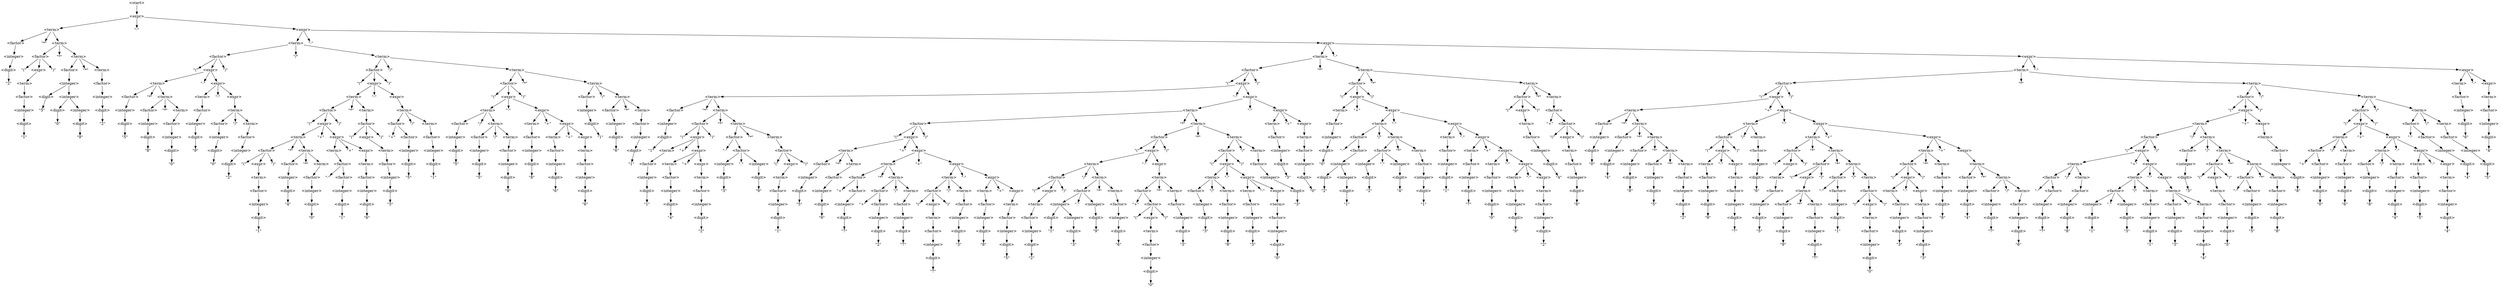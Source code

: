 digraph DerivationTree {

    node [shape=plain];

    n1 [label="\<start\>"];
    n2 [label="\<expr\>"];
    n1 -> n2;

    n3 [label="\<term\>"];
    n2 -> n3;

    n4 [label="\"-\""];
    n2 -> n4;

    n5 [label="\<expr\>"];
    n2 -> n5;

    n6 [label="\<factor\>"];
    n3 -> n6;

    n7 [label="\"*\""];
    n3 -> n7;

    n8 [label="\<term\>"];
    n3 -> n8;

    n9 [label="\<term\>"];
    n5 -> n9;

    n10 [label="\"-\""];
    n5 -> n10;

    n11 [label="\<expr\>"];
    n5 -> n11;

    n12 [label="\<integer\>"];
    n6 -> n12;

    n13 [label="\<factor\>"];
    n8 -> n13;

    n14 [label="\"*\""];
    n8 -> n14;

    n15 [label="\<term\>"];
    n8 -> n15;

    n16 [label="\<factor\>"];
    n9 -> n16;

    n17 [label="\"/\""];
    n9 -> n17;

    n18 [label="\<term\>"];
    n9 -> n18;

    n19 [label="\<term\>"];
    n11 -> n19;

    n20 [label="\"-\""];
    n11 -> n20;

    n21 [label="\<expr\>"];
    n11 -> n21;

    n22 [label="\<digit\>"];
    n12 -> n22;

    n23 [label="\"(\""];
    n13 -> n23;

    n24 [label="\<expr\>"];
    n13 -> n24;

    n25 [label="\")\""];
    n13 -> n25;

    n26 [label="\<factor\>"];
    n15 -> n26;

    n27 [label="\"*\""];
    n15 -> n27;

    n28 [label="\<term\>"];
    n15 -> n28;

    n29 [label="\"(\""];
    n16 -> n29;

    n30 [label="\<expr\>"];
    n16 -> n30;

    n31 [label="\")\""];
    n16 -> n31;

    n32 [label="\<factor\>"];
    n18 -> n32;

    n33 [label="\"/\""];
    n18 -> n33;

    n34 [label="\<term\>"];
    n18 -> n34;

    n35 [label="\<factor\>"];
    n19 -> n35;

    n36 [label="\"*\""];
    n19 -> n36;

    n37 [label="\<term\>"];
    n19 -> n37;

    n38 [label="\<term\>"];
    n21 -> n38;

    n39 [label="\"-\""];
    n21 -> n39;

    n40 [label="\<expr\>"];
    n21 -> n40;

    n41 [label="\"2\""];
    n22 -> n41;

    n42 [label="\<term\>"];
    n24 -> n42;

    n43 [label="\<integer\>"];
    n26 -> n43;

    n44 [label="\<factor\>"];
    n28 -> n44;

    n45 [label="\<term\>"];
    n30 -> n45;

    n46 [label="\"-\""];
    n30 -> n46;

    n47 [label="\<expr\>"];
    n30 -> n47;

    n48 [label="\"(\""];
    n32 -> n48;

    n49 [label="\<expr\>"];
    n32 -> n49;

    n50 [label="\")\""];
    n32 -> n50;

    n51 [label="\<factor\>"];
    n34 -> n51;

    n52 [label="\"*\""];
    n34 -> n52;

    n53 [label="\<term\>"];
    n34 -> n53;

    n54 [label="\"(\""];
    n35 -> n54;

    n55 [label="\<expr\>"];
    n35 -> n55;

    n56 [label="\")\""];
    n35 -> n56;

    n57 [label="\<factor\>"];
    n37 -> n57;

    n58 [label="\"*\""];
    n37 -> n58;

    n59 [label="\<term\>"];
    n37 -> n59;

    n60 [label="\<factor\>"];
    n38 -> n60;

    n61 [label="\"*\""];
    n38 -> n61;

    n62 [label="\<term\>"];
    n38 -> n62;

    n63 [label="\<term\>"];
    n40 -> n63;

    n64 [label="\"-\""];
    n40 -> n64;

    n65 [label="\<expr\>"];
    n40 -> n65;

    n66 [label="\<factor\>"];
    n42 -> n66;

    n67 [label="\<digit\>"];
    n43 -> n67;

    n68 [label="\<integer\>"];
    n43 -> n68;

    n69 [label="\<integer\>"];
    n44 -> n69;

    n70 [label="\<factor\>"];
    n45 -> n70;

    n71 [label="\"*\""];
    n45 -> n71;

    n72 [label="\<term\>"];
    n45 -> n72;

    n73 [label="\<term\>"];
    n47 -> n73;

    n74 [label="\"-\""];
    n47 -> n74;

    n75 [label="\<expr\>"];
    n47 -> n75;

    n76 [label="\<term\>"];
    n49 -> n76;

    n77 [label="\"-\""];
    n49 -> n77;

    n78 [label="\<expr\>"];
    n49 -> n78;

    n79 [label="\"(\""];
    n51 -> n79;

    n80 [label="\<expr\>"];
    n51 -> n80;

    n81 [label="\")\""];
    n51 -> n81;

    n82 [label="\<factor\>"];
    n53 -> n82;

    n83 [label="\"/\""];
    n53 -> n83;

    n84 [label="\<term\>"];
    n53 -> n84;

    n85 [label="\<term\>"];
    n55 -> n85;

    n86 [label="\"-\""];
    n55 -> n86;

    n87 [label="\<expr\>"];
    n55 -> n87;

    n88 [label="\"(\""];
    n57 -> n88;

    n89 [label="\<expr\>"];
    n57 -> n89;

    n90 [label="\")\""];
    n57 -> n90;

    n91 [label="\<factor\>"];
    n59 -> n91;

    n92 [label="\"*\""];
    n59 -> n92;

    n93 [label="\<term\>"];
    n59 -> n93;

    n94 [label="\"(\""];
    n60 -> n94;

    n95 [label="\<expr\>"];
    n60 -> n95;

    n96 [label="\")\""];
    n60 -> n96;

    n97 [label="\<factor\>"];
    n62 -> n97;

    n98 [label="\"/\""];
    n62 -> n98;

    n99 [label="\<term\>"];
    n62 -> n99;

    n100 [label="\<factor\>"];
    n63 -> n100;

    n101 [label="\<term\>"];
    n65 -> n101;

    n102 [label="\<integer\>"];
    n66 -> n102;

    n103 [label="\"5\""];
    n67 -> n103;

    n104 [label="\<digit\>"];
    n68 -> n104;

    n105 [label="\<integer\>"];
    n68 -> n105;

    n106 [label="\<digit\>"];
    n69 -> n106;

    n107 [label="\<integer\>"];
    n70 -> n107;

    n108 [label="\<factor\>"];
    n72 -> n108;

    n109 [label="\"*\""];
    n72 -> n109;

    n110 [label="\<term\>"];
    n72 -> n110;

    n111 [label="\<factor\>"];
    n73 -> n111;

    n112 [label="\<term\>"];
    n75 -> n112;

    n113 [label="\<factor\>"];
    n76 -> n113;

    n114 [label="\"*\""];
    n76 -> n114;

    n115 [label="\<term\>"];
    n76 -> n115;

    n116 [label="\<term\>"];
    n78 -> n116;

    n117 [label="\<term\>"];
    n80 -> n117;

    n118 [label="\"-\""];
    n80 -> n118;

    n119 [label="\<expr\>"];
    n80 -> n119;

    n120 [label="\<integer\>"];
    n82 -> n120;

    n121 [label="\<factor\>"];
    n84 -> n121;

    n122 [label="\"*\""];
    n84 -> n122;

    n123 [label="\<term\>"];
    n84 -> n123;

    n124 [label="\<factor\>"];
    n85 -> n124;

    n125 [label="\"*\""];
    n85 -> n125;

    n126 [label="\<term\>"];
    n85 -> n126;

    n127 [label="\<term\>"];
    n87 -> n127;

    n128 [label="\"-\""];
    n87 -> n128;

    n129 [label="\<expr\>"];
    n87 -> n129;

    n130 [label="\<term\>"];
    n89 -> n130;

    n131 [label="\"+\""];
    n89 -> n131;

    n132 [label="\<expr\>"];
    n89 -> n132;

    n133 [label="\"(\""];
    n91 -> n133;

    n134 [label="\<expr\>"];
    n91 -> n134;

    n135 [label="\")\""];
    n91 -> n135;

    n136 [label="\<factor\>"];
    n93 -> n136;

    n137 [label="\<term\>"];
    n95 -> n137;

    n138 [label="\"+\""];
    n95 -> n138;

    n139 [label="\<expr\>"];
    n95 -> n139;

    n140 [label="\"(\""];
    n97 -> n140;

    n141 [label="\<expr\>"];
    n97 -> n141;

    n142 [label="\")\""];
    n97 -> n142;

    n143 [label="\<factor\>"];
    n99 -> n143;

    n144 [label="\"/\""];
    n99 -> n144;

    n145 [label="\<term\>"];
    n99 -> n145;

    n146 [label="\<integer\>"];
    n100 -> n146;

    n147 [label="\<factor\>"];
    n101 -> n147;

    n148 [label="\<digit\>"];
    n102 -> n148;

    n149 [label="\"0\""];
    n104 -> n149;

    n150 [label="\<digit\>"];
    n105 -> n150;

    n151 [label="\"2\""];
    n106 -> n151;

    n152 [label="\<digit\>"];
    n107 -> n152;

    n153 [label="\<integer\>"];
    n108 -> n153;

    n154 [label="\<factor\>"];
    n110 -> n154;

    n155 [label="\<integer\>"];
    n111 -> n155;

    n156 [label="\<factor\>"];
    n112 -> n156;

    n157 [label="\"/\""];
    n112 -> n157;

    n158 [label="\<term\>"];
    n112 -> n158;

    n159 [label="\"(\""];
    n113 -> n159;

    n160 [label="\<expr\>"];
    n113 -> n160;

    n161 [label="\")\""];
    n113 -> n161;

    n162 [label="\<factor\>"];
    n115 -> n162;

    n163 [label="\<factor\>"];
    n116 -> n163;

    n164 [label="\"/\""];
    n116 -> n164;

    n165 [label="\<term\>"];
    n116 -> n165;

    n166 [label="\<factor\>"];
    n117 -> n166;

    n167 [label="\"/\""];
    n117 -> n167;

    n168 [label="\<term\>"];
    n117 -> n168;

    n169 [label="\<term\>"];
    n119 -> n169;

    n170 [label="\"+\""];
    n119 -> n170;

    n171 [label="\<expr\>"];
    n119 -> n171;

    n172 [label="\<digit\>"];
    n120 -> n172;

    n173 [label="\<integer\>"];
    n121 -> n173;

    n174 [label="\<factor\>"];
    n123 -> n174;

    n175 [label="\<integer\>"];
    n124 -> n175;

    n176 [label="\<factor\>"];
    n126 -> n176;

    n177 [label="\"*\""];
    n126 -> n177;

    n178 [label="\<term\>"];
    n126 -> n178;

    n179 [label="\<factor\>"];
    n127 -> n179;

    n180 [label="\"*\""];
    n127 -> n180;

    n181 [label="\<term\>"];
    n127 -> n181;

    n182 [label="\<term\>"];
    n129 -> n182;

    n183 [label="\"+\""];
    n129 -> n183;

    n184 [label="\<expr\>"];
    n129 -> n184;

    n185 [label="\<factor\>"];
    n130 -> n185;

    n186 [label="\<term\>"];
    n132 -> n186;

    n187 [label="\"-\""];
    n132 -> n187;

    n188 [label="\<expr\>"];
    n132 -> n188;

    n189 [label="\<term\>"];
    n134 -> n189;

    n190 [label="\"+\""];
    n136 -> n190;

    n191 [label="\<factor\>"];
    n136 -> n191;

    n192 [label="\<factor\>"];
    n137 -> n192;

    n193 [label="\"*\""];
    n137 -> n193;

    n194 [label="\<term\>"];
    n137 -> n194;

    n195 [label="\<term\>"];
    n139 -> n195;

    n196 [label="\"-\""];
    n139 -> n196;

    n197 [label="\<expr\>"];
    n139 -> n197;

    n198 [label="\<term\>"];
    n141 -> n198;

    n199 [label="\"+\""];
    n141 -> n199;

    n200 [label="\<expr\>"];
    n141 -> n200;

    n201 [label="\"(\""];
    n143 -> n201;

    n202 [label="\<expr\>"];
    n143 -> n202;

    n203 [label="\")\""];
    n143 -> n203;

    n204 [label="\<factor\>"];
    n145 -> n204;

    n205 [label="\"/\""];
    n145 -> n205;

    n206 [label="\<term\>"];
    n145 -> n206;

    n207 [label="\<digit\>"];
    n146 -> n207;

    n208 [label="\<integer\>"];
    n147 -> n208;

    n209 [label="\"1\""];
    n148 -> n209;

    n210 [label="\"9\""];
    n150 -> n210;

    n211 [label="\"5\""];
    n152 -> n211;

    n212 [label="\<digit\>"];
    n153 -> n212;

    n213 [label="\<integer\>"];
    n154 -> n213;

    n214 [label="\<digit\>"];
    n155 -> n214;

    n215 [label="\<integer\>"];
    n156 -> n215;

    n216 [label="\<factor\>"];
    n158 -> n216;

    n217 [label="\<term\>"];
    n160 -> n217;

    n218 [label="\"+\""];
    n160 -> n218;

    n219 [label="\<expr\>"];
    n160 -> n219;

    n220 [label="\"(\""];
    n162 -> n220;

    n221 [label="\<expr\>"];
    n162 -> n221;

    n222 [label="\")\""];
    n162 -> n222;

    n223 [label="\"+\""];
    n163 -> n223;

    n224 [label="\<factor\>"];
    n163 -> n224;

    n225 [label="\<factor\>"];
    n165 -> n225;

    n226 [label="\<integer\>"];
    n166 -> n226;

    n227 [label="\<factor\>"];
    n168 -> n227;

    n228 [label="\"/\""];
    n168 -> n228;

    n229 [label="\<term\>"];
    n168 -> n229;

    n230 [label="\<factor\>"];
    n169 -> n230;

    n231 [label="\<term\>"];
    n171 -> n231;

    n232 [label="\"+\""];
    n171 -> n232;

    n233 [label="\<expr\>"];
    n171 -> n233;

    n234 [label="\"1\""];
    n172 -> n234;

    n235 [label="\<digit\>"];
    n173 -> n235;

    n236 [label="\<integer\>"];
    n174 -> n236;

    n237 [label="\<digit\>"];
    n175 -> n237;

    n238 [label="\"(\""];
    n176 -> n238;

    n239 [label="\<expr\>"];
    n176 -> n239;

    n240 [label="\")\""];
    n176 -> n240;

    n241 [label="\<factor\>"];
    n178 -> n241;

    n242 [label="\"*\""];
    n178 -> n242;

    n243 [label="\<term\>"];
    n178 -> n243;

    n244 [label="\"(\""];
    n179 -> n244;

    n245 [label="\<expr\>"];
    n179 -> n245;

    n246 [label="\")\""];
    n179 -> n246;

    n247 [label="\<factor\>"];
    n181 -> n247;

    n248 [label="\"*\""];
    n181 -> n248;

    n249 [label="\<term\>"];
    n181 -> n249;

    n250 [label="\<factor\>"];
    n182 -> n250;

    n251 [label="\<term\>"];
    n184 -> n251;

    n252 [label="\<integer\>"];
    n185 -> n252;

    n253 [label="\<factor\>"];
    n186 -> n253;

    n254 [label="\"/\""];
    n186 -> n254;

    n255 [label="\<term\>"];
    n186 -> n255;

    n256 [label="\<term\>"];
    n188 -> n256;

    n257 [label="\"-\""];
    n188 -> n257;

    n258 [label="\<expr\>"];
    n188 -> n258;

    n259 [label="\<factor\>"];
    n189 -> n259;

    n260 [label="\"(\""];
    n191 -> n260;

    n261 [label="\<expr\>"];
    n191 -> n261;

    n262 [label="\")\""];
    n191 -> n262;

    n263 [label="\<integer\>"];
    n192 -> n263;

    n264 [label="\<factor\>"];
    n194 -> n264;

    n265 [label="\"*\""];
    n194 -> n265;

    n266 [label="\<term\>"];
    n194 -> n266;

    n267 [label="\<factor\>"];
    n195 -> n267;

    n268 [label="\"/\""];
    n195 -> n268;

    n269 [label="\<term\>"];
    n195 -> n269;

    n270 [label="\<term\>"];
    n197 -> n270;

    n271 [label="\"+\""];
    n197 -> n271;

    n272 [label="\<expr\>"];
    n197 -> n272;

    n273 [label="\<factor\>"];
    n198 -> n273;

    n274 [label="\"/\""];
    n198 -> n274;

    n275 [label="\<term\>"];
    n198 -> n275;

    n276 [label="\<term\>"];
    n200 -> n276;

    n277 [label="\<term\>"];
    n202 -> n277;

    n278 [label="\"+\""];
    n202 -> n278;

    n279 [label="\<expr\>"];
    n202 -> n279;

    n280 [label="\"-\""];
    n204 -> n280;

    n281 [label="\<factor\>"];
    n204 -> n281;

    n282 [label="\<factor\>"];
    n206 -> n282;

    n283 [label="\"6\""];
    n207 -> n283;

    n284 [label="\<digit\>"];
    n208 -> n284;

    n285 [label="\"8\""];
    n212 -> n285;

    n286 [label="\<digit\>"];
    n213 -> n286;

    n287 [label="\"9\""];
    n214 -> n287;

    n288 [label="\<digit\>"];
    n215 -> n288;

    n289 [label="\<integer\>"];
    n216 -> n289;

    n290 [label="\<factor\>"];
    n217 -> n290;

    n291 [label="\"*\""];
    n217 -> n291;

    n292 [label="\<term\>"];
    n217 -> n292;

    n293 [label="\<term\>"];
    n219 -> n293;

    n294 [label="\"+\""];
    n219 -> n294;

    n295 [label="\<expr\>"];
    n219 -> n295;

    n296 [label="\<term\>"];
    n221 -> n296;

    n297 [label="\<integer\>"];
    n224 -> n297;

    n298 [label="\<integer\>"];
    n225 -> n298;

    n299 [label="\<digit\>"];
    n226 -> n299;

    n300 [label="\<integer\>"];
    n227 -> n300;

    n301 [label="\<factor\>"];
    n229 -> n301;

    n302 [label="\<integer\>"];
    n230 -> n302;

    n303 [label="\<factor\>"];
    n231 -> n303;

    n304 [label="\<term\>"];
    n233 -> n304;

    n305 [label="\"6\""];
    n235 -> n305;

    n306 [label="\<digit\>"];
    n236 -> n306;

    n307 [label="\"1\""];
    n237 -> n307;

    n308 [label="\<term\>"];
    n239 -> n308;

    n309 [label="\"+\""];
    n239 -> n309;

    n310 [label="\<expr\>"];
    n239 -> n310;

    n311 [label="\"-\""];
    n241 -> n311;

    n312 [label="\<factor\>"];
    n241 -> n312;

    n313 [label="\<factor\>"];
    n243 -> n313;

    n314 [label="\<term\>"];
    n245 -> n314;

    n315 [label="\"+\""];
    n245 -> n315;

    n316 [label="\<expr\>"];
    n245 -> n316;

    n317 [label="\"(\""];
    n247 -> n317;

    n318 [label="\<expr\>"];
    n247 -> n318;

    n319 [label="\")\""];
    n247 -> n319;

    n320 [label="\<factor\>"];
    n249 -> n320;

    n321 [label="\"/\""];
    n249 -> n321;

    n322 [label="\<term\>"];
    n249 -> n322;

    n323 [label="\<integer\>"];
    n250 -> n323;

    n324 [label="\<factor\>"];
    n251 -> n324;

    n325 [label="\<digit\>"];
    n252 -> n325;

    n326 [label="\"-\""];
    n253 -> n326;

    n327 [label="\<factor\>"];
    n253 -> n327;

    n328 [label="\<factor\>"];
    n255 -> n328;

    n329 [label="\"*\""];
    n255 -> n329;

    n330 [label="\<term\>"];
    n255 -> n330;

    n331 [label="\<factor\>"];
    n256 -> n331;

    n332 [label="\<term\>"];
    n258 -> n332;

    n333 [label="\"+\""];
    n258 -> n333;

    n334 [label="\<expr\>"];
    n258 -> n334;

    n335 [label="\<integer\>"];
    n259 -> n335;

    n336 [label="\<term\>"];
    n261 -> n336;

    n337 [label="\<digit\>"];
    n263 -> n337;

    n338 [label="\<integer\>"];
    n264 -> n338;

    n339 [label="\<factor\>"];
    n266 -> n339;

    n340 [label="\"*\""];
    n266 -> n340;

    n341 [label="\<term\>"];
    n266 -> n341;

    n342 [label="\"(\""];
    n267 -> n342;

    n343 [label="\<expr\>"];
    n267 -> n343;

    n344 [label="\")\""];
    n267 -> n344;

    n345 [label="\<factor\>"];
    n269 -> n345;

    n346 [label="\<factor\>"];
    n270 -> n346;

    n347 [label="\"*\""];
    n270 -> n347;

    n348 [label="\<term\>"];
    n270 -> n348;

    n349 [label="\<term\>"];
    n272 -> n349;

    n350 [label="\"+\""];
    n272 -> n350;

    n351 [label="\<expr\>"];
    n272 -> n351;

    n352 [label="\"(\""];
    n273 -> n352;

    n353 [label="\<expr\>"];
    n273 -> n353;

    n354 [label="\")\""];
    n273 -> n354;

    n355 [label="\<factor\>"];
    n275 -> n355;

    n356 [label="\"/\""];
    n275 -> n356;

    n357 [label="\<term\>"];
    n275 -> n357;

    n358 [label="\<factor\>"];
    n276 -> n358;

    n359 [label="\<factor\>"];
    n277 -> n359;

    n360 [label="\"/\""];
    n277 -> n360;

    n361 [label="\<term\>"];
    n277 -> n361;

    n362 [label="\<term\>"];
    n279 -> n362;

    n363 [label="\"-\""];
    n279 -> n363;

    n364 [label="\<expr\>"];
    n279 -> n364;

    n365 [label="\<integer\>"];
    n281 -> n365;

    n366 [label="\<integer\>"];
    n282 -> n366;

    n367 [label="\"4\""];
    n284 -> n367;

    n368 [label="\"0\""];
    n286 -> n368;

    n369 [label="\"0\""];
    n288 -> n369;

    n370 [label="\<digit\>"];
    n289 -> n370;

    n371 [label="\"(\""];
    n290 -> n371;

    n372 [label="\<expr\>"];
    n290 -> n372;

    n373 [label="\")\""];
    n290 -> n373;

    n374 [label="\<factor\>"];
    n292 -> n374;

    n375 [label="\"*\""];
    n292 -> n375;

    n376 [label="\<term\>"];
    n292 -> n376;

    n377 [label="\<factor\>"];
    n293 -> n377;

    n378 [label="\<term\>"];
    n295 -> n378;

    n379 [label="\<factor\>"];
    n296 -> n379;

    n380 [label="\<digit\>"];
    n297 -> n380;

    n381 [label="\<digit\>"];
    n298 -> n381;

    n382 [label="\"5\""];
    n299 -> n382;

    n383 [label="\<digit\>"];
    n300 -> n383;

    n384 [label="\<integer\>"];
    n301 -> n384;

    n385 [label="\<digit\>"];
    n302 -> n385;

    n386 [label="\<integer\>"];
    n303 -> n386;

    n387 [label="\<factor\>"];
    n304 -> n387;

    n388 [label="\"1\""];
    n306 -> n388;

    n389 [label="\<factor\>"];
    n308 -> n389;

    n390 [label="\<term\>"];
    n310 -> n390;

    n391 [label="\"+\""];
    n310 -> n391;

    n392 [label="\<expr\>"];
    n310 -> n392;

    n393 [label="\<integer\>"];
    n312 -> n393;

    n394 [label="\".\""];
    n312 -> n394;

    n395 [label="\<integer\>"];
    n312 -> n395;

    n396 [label="\"(\""];
    n313 -> n396;

    n397 [label="\<expr\>"];
    n313 -> n397;

    n398 [label="\")\""];
    n313 -> n398;

    n399 [label="\<factor\>"];
    n314 -> n399;

    n400 [label="\"*\""];
    n314 -> n400;

    n401 [label="\<term\>"];
    n314 -> n401;

    n402 [label="\<term\>"];
    n316 -> n402;

    n403 [label="\"+\""];
    n316 -> n403;

    n404 [label="\<expr\>"];
    n316 -> n404;

    n405 [label="\<term\>"];
    n318 -> n405;

    n406 [label="\"-\""];
    n318 -> n406;

    n407 [label="\<expr\>"];
    n318 -> n407;

    n408 [label="\"(\""];
    n320 -> n408;

    n409 [label="\<expr\>"];
    n320 -> n409;

    n410 [label="\")\""];
    n320 -> n410;

    n411 [label="\<factor\>"];
    n322 -> n411;

    n412 [label="\<digit\>"];
    n323 -> n412;

    n413 [label="\<integer\>"];
    n324 -> n413;

    n414 [label="\"0\""];
    n325 -> n414;

    n415 [label="\<integer\>"];
    n327 -> n415;

    n416 [label="\<integer\>"];
    n328 -> n416;

    n417 [label="\".\""];
    n328 -> n417;

    n418 [label="\<integer\>"];
    n328 -> n418;

    n419 [label="\<factor\>"];
    n330 -> n419;

    n420 [label="\<integer\>"];
    n331 -> n420;

    n421 [label="\<factor\>"];
    n332 -> n421;

    n422 [label="\<term\>"];
    n334 -> n422;

    n423 [label="\"-\""];
    n334 -> n423;

    n424 [label="\<expr\>"];
    n334 -> n424;

    n425 [label="\<digit\>"];
    n335 -> n425;

    n426 [label="\<factor\>"];
    n336 -> n426;

    n427 [label="\"0\""];
    n337 -> n427;

    n428 [label="\<digit\>"];
    n338 -> n428;

    n429 [label="\<integer\>"];
    n339 -> n429;

    n430 [label="\<factor\>"];
    n341 -> n430;

    n431 [label="\"*\""];
    n341 -> n431;

    n432 [label="\<term\>"];
    n341 -> n432;

    n433 [label="\<term\>"];
    n343 -> n433;

    n434 [label="\"-\""];
    n343 -> n434;

    n435 [label="\<expr\>"];
    n343 -> n435;

    n436 [label="\<integer\>"];
    n345 -> n436;

    n437 [label="\"(\""];
    n346 -> n437;

    n438 [label="\<expr\>"];
    n346 -> n438;

    n439 [label="\")\""];
    n346 -> n439;

    n440 [label="\<factor\>"];
    n348 -> n440;

    n441 [label="\"*\""];
    n348 -> n441;

    n442 [label="\<term\>"];
    n348 -> n442;

    n443 [label="\<factor\>"];
    n349 -> n443;

    n444 [label="\"*\""];
    n349 -> n444;

    n445 [label="\<term\>"];
    n349 -> n445;

    n446 [label="\<term\>"];
    n351 -> n446;

    n447 [label="\<term\>"];
    n353 -> n447;

    n448 [label="\"+\""];
    n353 -> n448;

    n449 [label="\<expr\>"];
    n353 -> n449;

    n450 [label="\<integer\>"];
    n355 -> n450;

    n451 [label="\<factor\>"];
    n357 -> n451;

    n452 [label="\"*\""];
    n357 -> n452;

    n453 [label="\<term\>"];
    n357 -> n453;

    n454 [label="\<integer\>"];
    n358 -> n454;

    n455 [label="\"+\""];
    n359 -> n455;

    n456 [label="\<factor\>"];
    n359 -> n456;

    n457 [label="\<factor\>"];
    n361 -> n457;

    n458 [label="\<factor\>"];
    n362 -> n458;

    n459 [label="\"/\""];
    n362 -> n459;

    n460 [label="\<term\>"];
    n362 -> n460;

    n461 [label="\<term\>"];
    n364 -> n461;

    n462 [label="\"-\""];
    n364 -> n462;

    n463 [label="\<expr\>"];
    n364 -> n463;

    n464 [label="\<digit\>"];
    n365 -> n464;

    n465 [label="\<digit\>"];
    n366 -> n465;

    n466 [label="\"2\""];
    n370 -> n466;

    n467 [label="\<term\>"];
    n372 -> n467;

    n468 [label="\<integer\>"];
    n374 -> n468;

    n469 [label="\<factor\>"];
    n376 -> n469;

    n470 [label="\"-\""];
    n377 -> n470;

    n471 [label="\<factor\>"];
    n377 -> n471;

    n472 [label="\<factor\>"];
    n378 -> n472;

    n473 [label="\<integer\>"];
    n379 -> n473;

    n474 [label="\"5\""];
    n380 -> n474;

    n475 [label="\"1\""];
    n381 -> n475;

    n476 [label="\"5\""];
    n383 -> n476;

    n477 [label="\<digit\>"];
    n384 -> n477;

    n478 [label="\"8\""];
    n385 -> n478;

    n479 [label="\<digit\>"];
    n386 -> n479;

    n480 [label="\<integer\>"];
    n387 -> n480;

    n481 [label="\<integer\>"];
    n389 -> n481;

    n482 [label="\<factor\>"];
    n390 -> n482;

    n483 [label="\<term\>"];
    n392 -> n483;

    n484 [label="\<digit\>"];
    n393 -> n484;

    n485 [label="\<digit\>"];
    n395 -> n485;

    n486 [label="\<term\>"];
    n397 -> n486;

    n487 [label="\<integer\>"];
    n399 -> n487;

    n488 [label="\<factor\>"];
    n401 -> n488;

    n489 [label="\<factor\>"];
    n402 -> n489;

    n490 [label="\"*\""];
    n402 -> n490;

    n491 [label="\<term\>"];
    n402 -> n491;

    n492 [label="\<term\>"];
    n404 -> n492;

    n493 [label="\"-\""];
    n404 -> n493;

    n494 [label="\<expr\>"];
    n404 -> n494;

    n495 [label="\<factor\>"];
    n405 -> n495;

    n496 [label="\"/\""];
    n405 -> n496;

    n497 [label="\<term\>"];
    n405 -> n497;

    n498 [label="\<term\>"];
    n407 -> n498;

    n499 [label="\<term\>"];
    n409 -> n499;

    n500 [label="\"-\""];
    n409 -> n500;

    n501 [label="\<expr\>"];
    n409 -> n501;

    n502 [label="\<integer\>"];
    n411 -> n502;

    n503 [label="\"3\""];
    n412 -> n503;

    n504 [label="\<digit\>"];
    n413 -> n504;

    n505 [label="\<digit\>"];
    n415 -> n505;

    n506 [label="\<integer\>"];
    n415 -> n506;

    n507 [label="\<digit\>"];
    n416 -> n507;

    n508 [label="\<digit\>"];
    n418 -> n508;

    n509 [label="\<integer\>"];
    n419 -> n509;

    n510 [label="\<digit\>"];
    n420 -> n510;

    n511 [label="\<integer\>"];
    n421 -> n511;

    n512 [label="\<factor\>"];
    n422 -> n512;

    n513 [label="\<term\>"];
    n424 -> n513;

    n514 [label="\"-\""];
    n424 -> n514;

    n515 [label="\<expr\>"];
    n424 -> n515;

    n516 [label="\"4\""];
    n425 -> n516;

    n517 [label="\<integer\>"];
    n426 -> n517;

    n518 [label="\"4\""];
    n428 -> n518;

    n519 [label="\<digit\>"];
    n429 -> n519;

    n520 [label="\<integer\>"];
    n430 -> n520;

    n521 [label="\<factor\>"];
    n432 -> n521;

    n522 [label="\<factor\>"];
    n433 -> n522;

    n523 [label="\<term\>"];
    n435 -> n523;

    n524 [label="\<digit\>"];
    n436 -> n524;

    n525 [label="\<term\>"];
    n438 -> n525;

    n526 [label="\"(\""];
    n440 -> n526;

    n527 [label="\<expr\>"];
    n440 -> n527;

    n528 [label="\")\""];
    n440 -> n528;

    n529 [label="\<factor\>"];
    n442 -> n529;

    n530 [label="\"/\""];
    n442 -> n530;

    n531 [label="\<term\>"];
    n442 -> n531;

    n532 [label="\"(\""];
    n443 -> n532;

    n533 [label="\<expr\>"];
    n443 -> n533;

    n534 [label="\")\""];
    n443 -> n534;

    n535 [label="\<factor\>"];
    n445 -> n535;

    n536 [label="\<factor\>"];
    n446 -> n536;

    n537 [label="\"*\""];
    n446 -> n537;

    n538 [label="\<term\>"];
    n446 -> n538;

    n539 [label="\<factor\>"];
    n447 -> n539;

    n540 [label="\"/\""];
    n447 -> n540;

    n541 [label="\<term\>"];
    n447 -> n541;

    n542 [label="\<term\>"];
    n449 -> n542;

    n543 [label="\"-\""];
    n449 -> n543;

    n544 [label="\<expr\>"];
    n449 -> n544;

    n545 [label="\<digit\>"];
    n450 -> n545;

    n546 [label="\"(\""];
    n451 -> n546;

    n547 [label="\<expr\>"];
    n451 -> n547;

    n548 [label="\")\""];
    n451 -> n548;

    n549 [label="\<factor\>"];
    n453 -> n549;

    n550 [label="\"*\""];
    n453 -> n550;

    n551 [label="\<term\>"];
    n453 -> n551;

    n552 [label="\<digit\>"];
    n454 -> n552;

    n553 [label="\<integer\>"];
    n456 -> n553;

    n554 [label="\<integer\>"];
    n457 -> n554;

    n555 [label="\<integer\>"];
    n458 -> n555;

    n556 [label="\<factor\>"];
    n460 -> n556;

    n557 [label="\<factor\>"];
    n461 -> n557;

    n558 [label="\<term\>"];
    n463 -> n558;

    n559 [label="\"4\""];
    n464 -> n559;

    n560 [label="\"5\""];
    n465 -> n560;

    n561 [label="\<factor\>"];
    n467 -> n561;

    n562 [label="\<digit\>"];
    n468 -> n562;

    n563 [label="\<integer\>"];
    n469 -> n563;

    n564 [label="\<integer\>"];
    n471 -> n564;

    n565 [label="\<integer\>"];
    n472 -> n565;

    n566 [label="\<digit\>"];
    n473 -> n566;

    n567 [label="\"9\""];
    n477 -> n567;

    n568 [label="\"6\""];
    n479 -> n568;

    n569 [label="\<digit\>"];
    n480 -> n569;

    n570 [label="\<digit\>"];
    n481 -> n570;

    n571 [label="\<integer\>"];
    n482 -> n571;

    n572 [label="\<factor\>"];
    n483 -> n572;

    n573 [label="\"3\""];
    n484 -> n573;

    n574 [label="\"9\""];
    n485 -> n574;

    n575 [label="\<factor\>"];
    n486 -> n575;

    n576 [label="\<digit\>"];
    n487 -> n576;

    n577 [label="\<integer\>"];
    n488 -> n577;

    n578 [label="\"+\""];
    n489 -> n578;

    n579 [label="\<factor\>"];
    n489 -> n579;

    n580 [label="\<factor\>"];
    n491 -> n580;

    n581 [label="\"/\""];
    n491 -> n581;

    n582 [label="\<term\>"];
    n491 -> n582;

    n583 [label="\<factor\>"];
    n492 -> n583;

    n584 [label="\"/\""];
    n492 -> n584;

    n585 [label="\<term\>"];
    n492 -> n585;

    n586 [label="\<term\>"];
    n494 -> n586;

    n587 [label="\"+\""];
    n494 -> n587;

    n588 [label="\<expr\>"];
    n494 -> n588;

    n589 [label="\"(\""];
    n495 -> n589;

    n590 [label="\<expr\>"];
    n495 -> n590;

    n591 [label="\")\""];
    n495 -> n591;

    n592 [label="\<factor\>"];
    n497 -> n592;

    n593 [label="\"*\""];
    n497 -> n593;

    n594 [label="\<term\>"];
    n497 -> n594;

    n595 [label="\<factor\>"];
    n498 -> n595;

    n596 [label="\"*\""];
    n498 -> n596;

    n597 [label="\<term\>"];
    n498 -> n597;

    n598 [label="\<factor\>"];
    n499 -> n598;

    n599 [label="\"/\""];
    n499 -> n599;

    n600 [label="\<term\>"];
    n499 -> n600;

    n601 [label="\<term\>"];
    n501 -> n601;

    n602 [label="\"-\""];
    n501 -> n602;

    n603 [label="\<expr\>"];
    n501 -> n603;

    n604 [label="\<digit\>"];
    n502 -> n604;

    n605 [label="\"0\""];
    n504 -> n605;

    n606 [label="\"2\""];
    n505 -> n606;

    n607 [label="\<digit\>"];
    n506 -> n607;

    n608 [label="\"2\""];
    n507 -> n608;

    n609 [label="\"4\""];
    n508 -> n609;

    n610 [label="\<digit\>"];
    n509 -> n610;

    n611 [label="\"1\""];
    n510 -> n611;

    n612 [label="\<digit\>"];
    n511 -> n612;

    n613 [label="\<integer\>"];
    n512 -> n613;

    n614 [label="\<factor\>"];
    n513 -> n614;

    n615 [label="\<term\>"];
    n515 -> n615;

    n616 [label="\<digit\>"];
    n517 -> n616;

    n617 [label="\"8\""];
    n519 -> n617;

    n618 [label="\<digit\>"];
    n520 -> n618;

    n619 [label="\<integer\>"];
    n521 -> n619;

    n620 [label="\<integer\>"];
    n522 -> n620;

    n621 [label="\<factor\>"];
    n523 -> n621;

    n622 [label="\"6\""];
    n524 -> n622;

    n623 [label="\<factor\>"];
    n525 -> n623;

    n624 [label="\<term\>"];
    n527 -> n624;

    n625 [label="\"-\""];
    n529 -> n625;

    n626 [label="\<factor\>"];
    n529 -> n626;

    n627 [label="\<factor\>"];
    n531 -> n627;

    n628 [label="\<term\>"];
    n533 -> n628;

    n629 [label="\"-\""];
    n533 -> n629;

    n630 [label="\<expr\>"];
    n533 -> n630;

    n631 [label="\<integer\>"];
    n535 -> n631;

    n632 [label="\<integer\>"];
    n536 -> n632;

    n633 [label="\<factor\>"];
    n538 -> n633;

    n634 [label="\"/\""];
    n538 -> n634;

    n635 [label="\<term\>"];
    n538 -> n635;

    n636 [label="\"-\""];
    n539 -> n636;

    n637 [label="\<factor\>"];
    n539 -> n637;

    n638 [label="\<factor\>"];
    n541 -> n638;

    n639 [label="\<factor\>"];
    n542 -> n639;

    n640 [label="\"/\""];
    n542 -> n640;

    n641 [label="\<term\>"];
    n542 -> n641;

    n642 [label="\<term\>"];
    n544 -> n642;

    n643 [label="\"3\""];
    n545 -> n643;

    n644 [label="\<term\>"];
    n547 -> n644;

    n645 [label="\"-\""];
    n549 -> n645;

    n646 [label="\<factor\>"];
    n549 -> n646;

    n647 [label="\<factor\>"];
    n551 -> n647;

    n648 [label="\"8\""];
    n552 -> n648;

    n649 [label="\<digit\>"];
    n553 -> n649;

    n650 [label="\<digit\>"];
    n554 -> n650;

    n651 [label="\<digit\>"];
    n555 -> n651;

    n652 [label="\<integer\>"];
    n556 -> n652;

    n653 [label="\<integer\>"];
    n557 -> n653;

    n654 [label="\<factor\>"];
    n558 -> n654;

    n655 [label="\<integer\>"];
    n561 -> n655;

    n656 [label="\"4\""];
    n562 -> n656;

    n657 [label="\<digit\>"];
    n563 -> n657;

    n658 [label="\<digit\>"];
    n564 -> n658;

    n659 [label="\<digit\>"];
    n565 -> n659;

    n660 [label="\"3\""];
    n566 -> n660;

    n661 [label="\"6\""];
    n569 -> n661;

    n662 [label="\"1\""];
    n570 -> n662;

    n663 [label="\<digit\>"];
    n571 -> n663;

    n664 [label="\<integer\>"];
    n572 -> n664;

    n665 [label="\<integer\>"];
    n575 -> n665;

    n666 [label="\"5\""];
    n576 -> n666;

    n667 [label="\<digit\>"];
    n577 -> n667;

    n668 [label="\<integer\>"];
    n579 -> n668;

    n669 [label="\"+\""];
    n580 -> n669;

    n670 [label="\<factor\>"];
    n580 -> n670;

    n671 [label="\<factor\>"];
    n582 -> n671;

    n672 [label="\"(\""];
    n583 -> n672;

    n673 [label="\<expr\>"];
    n583 -> n673;

    n674 [label="\")\""];
    n583 -> n674;

    n675 [label="\<factor\>"];
    n585 -> n675;

    n676 [label="\<factor\>"];
    n586 -> n676;

    n677 [label="\<term\>"];
    n588 -> n677;

    n678 [label="\<term\>"];
    n590 -> n678;

    n679 [label="\<integer\>"];
    n592 -> n679;

    n680 [label="\".\""];
    n592 -> n680;

    n681 [label="\<integer\>"];
    n592 -> n681;

    n682 [label="\<factor\>"];
    n594 -> n682;

    n683 [label="\"+\""];
    n595 -> n683;

    n684 [label="\<factor\>"];
    n595 -> n684;

    n685 [label="\<factor\>"];
    n597 -> n685;

    n686 [label="\<integer\>"];
    n598 -> n686;

    n687 [label="\<factor\>"];
    n600 -> n687;

    n688 [label="\<factor\>"];
    n601 -> n688;

    n689 [label="\<term\>"];
    n603 -> n689;

    n690 [label="\"3\""];
    n604 -> n690;

    n691 [label="\"1\""];
    n607 -> n691;

    n692 [label="\"1\""];
    n610 -> n692;

    n693 [label="\"7\""];
    n612 -> n693;

    n694 [label="\<digit\>"];
    n613 -> n694;

    n695 [label="\<integer\>"];
    n614 -> n695;

    n696 [label="\<factor\>"];
    n615 -> n696;

    n697 [label="\"8\""];
    n616 -> n697;

    n698 [label="\"5\""];
    n618 -> n698;

    n699 [label="\<digit\>"];
    n619 -> n699;

    n700 [label="\<digit\>"];
    n620 -> n700;

    n701 [label="\<integer\>"];
    n621 -> n701;

    n702 [label="\<integer\>"];
    n623 -> n702;

    n703 [label="\<factor\>"];
    n624 -> n703;

    n704 [label="\"*\""];
    n624 -> n704;

    n705 [label="\<term\>"];
    n624 -> n705;

    n706 [label="\<integer\>"];
    n626 -> n706;

    n707 [label="\"(\""];
    n627 -> n707;

    n708 [label="\<expr\>"];
    n627 -> n708;

    n709 [label="\")\""];
    n627 -> n709;

    n710 [label="\<factor\>"];
    n628 -> n710;

    n711 [label="\<term\>"];
    n630 -> n711;

    n712 [label="\<digit\>"];
    n631 -> n712;

    n713 [label="\<digit\>"];
    n632 -> n713;

    n714 [label="\<integer\>"];
    n633 -> n714;

    n715 [label="\<factor\>"];
    n635 -> n715;

    n716 [label="\<integer\>"];
    n637 -> n716;

    n717 [label="\<integer\>"];
    n638 -> n717;

    n718 [label="\<integer\>"];
    n639 -> n718;

    n719 [label="\".\""];
    n639 -> n719;

    n720 [label="\<integer\>"];
    n639 -> n720;

    n721 [label="\<factor\>"];
    n641 -> n721;

    n722 [label="\<factor\>"];
    n642 -> n722;

    n723 [label="\"/\""];
    n642 -> n723;

    n724 [label="\<term\>"];
    n642 -> n724;

    n725 [label="\<factor\>"];
    n644 -> n725;

    n726 [label="\<integer\>"];
    n646 -> n726;

    n727 [label="\<integer\>"];
    n647 -> n727;

    n728 [label="\"0\""];
    n649 -> n728;

    n729 [label="\"6\""];
    n650 -> n729;

    n730 [label="\"8\""];
    n651 -> n730;

    n731 [label="\<digit\>"];
    n652 -> n731;

    n732 [label="\<digit\>"];
    n653 -> n732;

    n733 [label="\<integer\>"];
    n654 -> n733;

    n734 [label="\<digit\>"];
    n655 -> n734;

    n735 [label="\"0\""];
    n657 -> n735;

    n736 [label="\"1\""];
    n658 -> n736;

    n737 [label="\"6\""];
    n659 -> n737;

    n738 [label="\"4\""];
    n663 -> n738;

    n739 [label="\<digit\>"];
    n664 -> n739;

    n740 [label="\<digit\>"];
    n665 -> n740;

    n741 [label="\"9\""];
    n667 -> n741;

    n742 [label="\<digit\>"];
    n668 -> n742;

    n743 [label="\<integer\>"];
    n670 -> n743;

    n744 [label="\<integer\>"];
    n671 -> n744;

    n745 [label="\<term\>"];
    n673 -> n745;

    n746 [label="\<integer\>"];
    n675 -> n746;

    n747 [label="\<integer\>"];
    n676 -> n747;

    n748 [label="\<factor\>"];
    n677 -> n748;

    n749 [label="\<factor\>"];
    n678 -> n749;

    n750 [label="\<digit\>"];
    n679 -> n750;

    n751 [label="\<integer\>"];
    n679 -> n751;

    n752 [label="\<digit\>"];
    n681 -> n752;

    n753 [label="\<integer\>"];
    n682 -> n753;

    n754 [label="\"(\""];
    n684 -> n754;

    n755 [label="\<expr\>"];
    n684 -> n755;

    n756 [label="\")\""];
    n684 -> n756;

    n757 [label="\<integer\>"];
    n685 -> n757;

    n758 [label="\<digit\>"];
    n686 -> n758;

    n759 [label="\<integer\>"];
    n687 -> n759;

    n760 [label="\<integer\>"];
    n688 -> n760;

    n761 [label="\<factor\>"];
    n689 -> n761;

    n762 [label="\"0\""];
    n694 -> n762;

    n763 [label="\<digit\>"];
    n695 -> n763;

    n764 [label="\<integer\>"];
    n696 -> n764;

    n765 [label="\"2\""];
    n699 -> n765;

    n766 [label="\"9\""];
    n700 -> n766;

    n767 [label="\<digit\>"];
    n701 -> n767;

    n768 [label="\<digit\>"];
    n702 -> n768;

    n769 [label="\<integer\>"];
    n703 -> n769;

    n770 [label="\<factor\>"];
    n705 -> n770;

    n771 [label="\<digit\>"];
    n706 -> n771;

    n772 [label="\<term\>"];
    n708 -> n772;

    n773 [label="\<integer\>"];
    n710 -> n773;

    n774 [label="\<factor\>"];
    n711 -> n774;

    n775 [label="\"8\""];
    n712 -> n775;

    n776 [label="\"4\""];
    n713 -> n776;

    n777 [label="\<digit\>"];
    n714 -> n777;

    n778 [label="\<integer\>"];
    n715 -> n778;

    n779 [label="\<digit\>"];
    n716 -> n779;

    n780 [label="\<digit\>"];
    n717 -> n780;

    n781 [label="\<digit\>"];
    n718 -> n781;

    n782 [label="\<digit\>"];
    n720 -> n782;

    n783 [label="\<integer\>"];
    n721 -> n783;

    n784 [label="\<integer\>"];
    n722 -> n784;

    n785 [label="\<factor\>"];
    n724 -> n785;

    n786 [label="\<integer\>"];
    n725 -> n786;

    n787 [label="\<digit\>"];
    n726 -> n787;

    n788 [label="\<digit\>"];
    n727 -> n788;

    n789 [label="\"4\""];
    n731 -> n789;

    n790 [label="\"5\""];
    n732 -> n790;

    n791 [label="\<digit\>"];
    n733 -> n791;

    n792 [label="\"1\""];
    n734 -> n792;

    n793 [label="\"2\""];
    n739 -> n793;

    n794 [label="\"1\""];
    n740 -> n794;

    n795 [label="\"7\""];
    n742 -> n795;

    n796 [label="\<digit\>"];
    n743 -> n796;

    n797 [label="\<digit\>"];
    n744 -> n797;

    n798 [label="\<factor\>"];
    n745 -> n798;

    n799 [label="\<digit\>"];
    n746 -> n799;

    n800 [label="\<digit\>"];
    n747 -> n800;

    n801 [label="\<integer\>"];
    n748 -> n801;

    n802 [label="\<integer\>"];
    n749 -> n802;

    n803 [label="\"1\""];
    n750 -> n803;

    n804 [label="\<digit\>"];
    n751 -> n804;

    n805 [label="\"9\""];
    n752 -> n805;

    n806 [label="\<digit\>"];
    n753 -> n806;

    n807 [label="\<term\>"];
    n755 -> n807;

    n808 [label="\<digit\>"];
    n757 -> n808;

    n809 [label="\"3\""];
    n758 -> n809;

    n810 [label="\<digit\>"];
    n759 -> n810;

    n811 [label="\<digit\>"];
    n760 -> n811;

    n812 [label="\<integer\>"];
    n761 -> n812;

    n813 [label="\"9\""];
    n763 -> n813;

    n814 [label="\<digit\>"];
    n764 -> n814;

    n815 [label="\"7\""];
    n767 -> n815;

    n816 [label="\"5\""];
    n768 -> n816;

    n817 [label="\<digit\>"];
    n769 -> n817;

    n818 [label="\<integer\>"];
    n770 -> n818;

    n819 [label="\"1\""];
    n771 -> n819;

    n820 [label="\<factor\>"];
    n772 -> n820;

    n821 [label="\<digit\>"];
    n773 -> n821;

    n822 [label="\<integer\>"];
    n774 -> n822;

    n823 [label="\"7\""];
    n777 -> n823;

    n824 [label="\<digit\>"];
    n778 -> n824;

    n825 [label="\"7\""];
    n779 -> n825;

    n826 [label="\"8\""];
    n780 -> n826;

    n827 [label="\"1\""];
    n781 -> n827;

    n828 [label="\"3\""];
    n782 -> n828;

    n829 [label="\<digit\>"];
    n783 -> n829;

    n830 [label="\<digit\>"];
    n784 -> n830;

    n831 [label="\<integer\>"];
    n785 -> n831;

    n832 [label="\<digit\>"];
    n786 -> n832;

    n833 [label="\"5\""];
    n787 -> n833;

    n834 [label="\"8\""];
    n788 -> n834;

    n835 [label="\"4\""];
    n791 -> n835;

    n836 [label="\"2\""];
    n796 -> n836;

    n837 [label="\"7\""];
    n797 -> n837;

    n838 [label="\<integer\>"];
    n798 -> n838;

    n839 [label="\"3\""];
    n799 -> n839;

    n840 [label="\"8\""];
    n800 -> n840;

    n841 [label="\<digit\>"];
    n801 -> n841;

    n842 [label="\<digit\>"];
    n802 -> n842;

    n843 [label="\"3\""];
    n804 -> n843;

    n844 [label="\"6\""];
    n806 -> n844;

    n845 [label="\<factor\>"];
    n807 -> n845;

    n846 [label="\"3\""];
    n808 -> n846;

    n847 [label="\"8\""];
    n810 -> n847;

    n848 [label="\"3\""];
    n811 -> n848;

    n849 [label="\<digit\>"];
    n812 -> n849;

    n850 [label="\"2\""];
    n814 -> n850;

    n851 [label="\"9\""];
    n817 -> n851;

    n852 [label="\<digit\>"];
    n818 -> n852;

    n853 [label="\<integer\>"];
    n820 -> n853;

    n854 [label="\"3\""];
    n821 -> n854;

    n855 [label="\<digit\>"];
    n822 -> n855;

    n856 [label="\"6\""];
    n824 -> n856;

    n857 [label="\"1\""];
    n829 -> n857;

    n858 [label="\"3\""];
    n830 -> n858;

    n859 [label="\<digit\>"];
    n831 -> n859;

    n860 [label="\"5\""];
    n832 -> n860;

    n861 [label="\<digit\>"];
    n838 -> n861;

    n862 [label="\"5\""];
    n841 -> n862;

    n863 [label="\"2\""];
    n842 -> n863;

    n864 [label="\<integer\>"];
    n845 -> n864;

    n865 [label="\"0\""];
    n849 -> n865;

    n866 [label="\"7\""];
    n852 -> n866;

    n867 [label="\<digit\>"];
    n853 -> n867;

    n868 [label="\"3\""];
    n855 -> n868;

    n869 [label="\"4\""];
    n859 -> n869;

    n870 [label="\"7\""];
    n861 -> n870;

    n871 [label="\<digit\>"];
    n864 -> n871;

    n872 [label="\"0\""];
    n867 -> n872;

    n873 [label="\"0\""];
    n871 -> n873;

}